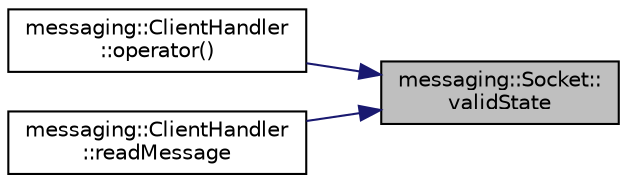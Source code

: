 digraph "messaging::Socket::validState"
{
 // LATEX_PDF_SIZE
  edge [fontname="Helvetica",fontsize="10",labelfontname="Helvetica",labelfontsize="10"];
  node [fontname="Helvetica",fontsize="10",shape=record];
  rankdir="RL";
  Node1 [label="messaging::Socket::\lvalidState",height=0.2,width=0.4,color="black", fillcolor="grey75", style="filled", fontcolor="black",tooltip=" "];
  Node1 -> Node2 [dir="back",color="midnightblue",fontsize="10",style="solid"];
  Node2 [label="messaging::ClientHandler\l::operator()",height=0.2,width=0.4,color="black", fillcolor="white", style="filled",URL="$classmessaging_1_1_client_handler.html#a5bd0e35edbf31af326419353fd391071",tooltip=" "];
  Node1 -> Node3 [dir="back",color="midnightblue",fontsize="10",style="solid"];
  Node3 [label="messaging::ClientHandler\l::readMessage",height=0.2,width=0.4,color="black", fillcolor="white", style="filled",URL="$classmessaging_1_1_client_handler.html#ac8bab4c29db0d7a9b166832707f555a0",tooltip=" "];
}
